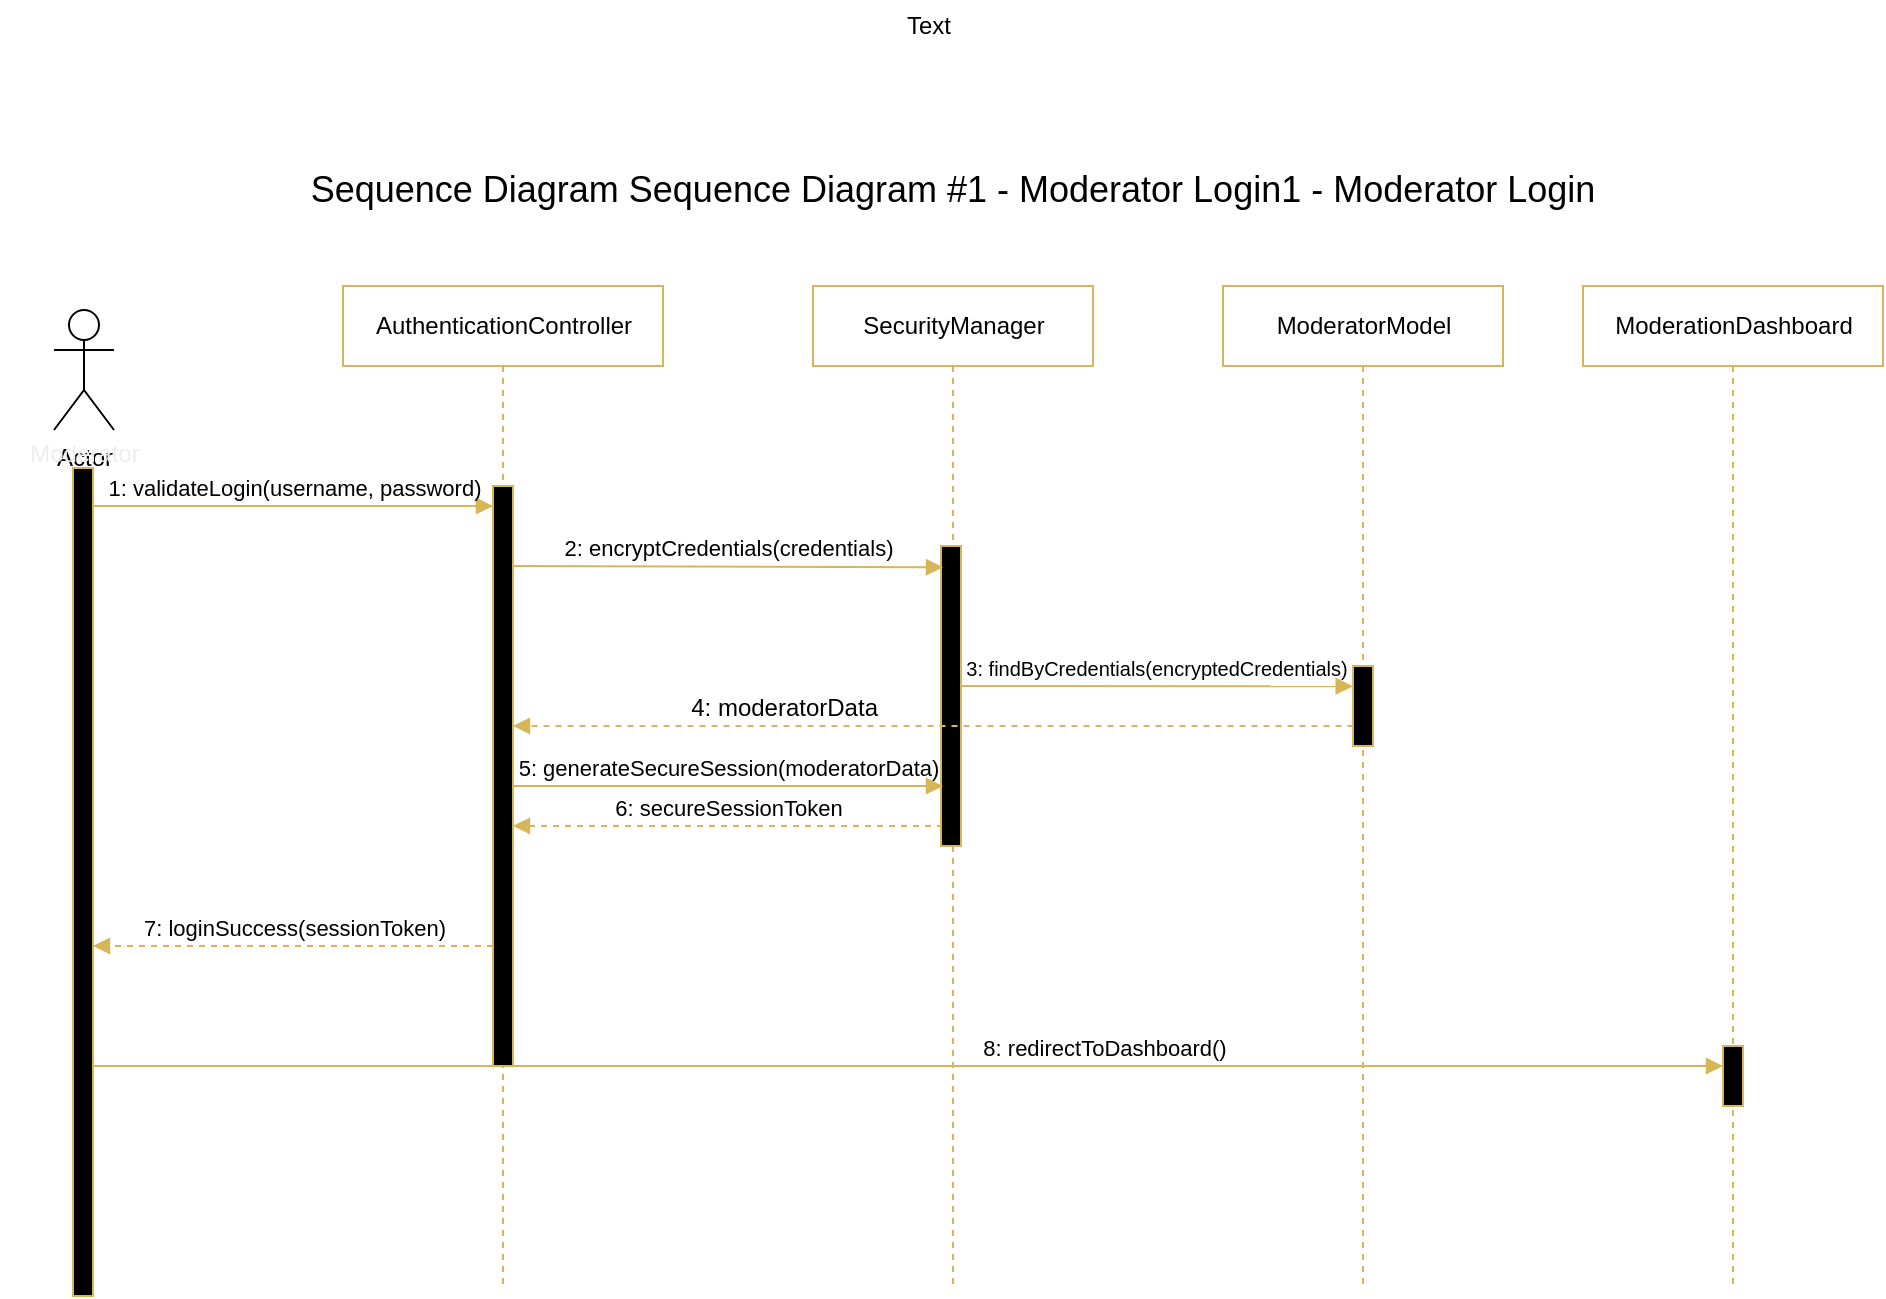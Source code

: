 <mxfile version="28.2.0">
  <diagram id="eAsi3E0WpAuNUDg0ExGG" name="Halaman-1">
    <mxGraphModel dx="1348" dy="788" grid="0" gridSize="10" guides="1" tooltips="1" connect="1" arrows="1" fold="1" page="1" pageScale="1" pageWidth="1169" pageHeight="827" background="light-dark(#FFFFFF,#FFFFFF)" math="0" shadow="0">
      <root>
        <mxCell id="0" />
        <mxCell id="1" parent="0" />
        <mxCell id="msg6" value="&lt;font style=&quot;color: light-dark(rgb(0, 0, 0), rgb(0, 0, 0));&quot;&gt;6: secureSessionToken&lt;/font&gt;" style="html=1;verticalAlign=bottom;endArrow=block;dashed=1;fontSize=11;fontColor=light-dark(#FFFFFF,#FFFFFF);strokeColor=light-dark(#D6B656,#000000);strokeWidth=1;exitX=0.1;exitY=0.933;exitDx=0;exitDy=0;exitPerimeter=0;labelBackgroundColor=none;" parent="1" source="act3" edge="1">
          <mxGeometry width="80" relative="1" as="geometry">
            <mxPoint x="602.5" y="434" as="sourcePoint" />
            <mxPoint x="397.5" y="434" as="targetPoint" />
          </mxGeometry>
        </mxCell>
        <mxCell id="authController" value="&lt;font style=&quot;color: light-dark(rgb(0, 0, 0), rgb(0, 0, 0));&quot;&gt;AuthenticationController&lt;/font&gt;" style="shape=umlLifeline;perimeter=lifelinePerimeter;whiteSpace=wrap;html=1;container=1;collapsible=0;recursiveResize=0;outlineConnect=0;fontSize=12;fillColor=none;strokeColor=light-dark(#D6B656,#000000);" parent="1" vertex="1">
          <mxGeometry x="312.5" y="164" width="160" height="500" as="geometry" />
        </mxCell>
        <mxCell id="securityManager" value="&lt;font style=&quot;color: light-dark(rgb(0, 0, 0), rgb(0, 0, 0));&quot;&gt;SecurityManager&lt;/font&gt;" style="shape=umlLifeline;perimeter=lifelinePerimeter;whiteSpace=wrap;html=1;container=1;collapsible=0;recursiveResize=0;outlineConnect=0;fontSize=12;fillColor=none;strokeColor=light-dark(#D6B656,#000000);" parent="1" vertex="1">
          <mxGeometry x="547.5" y="164" width="140" height="500" as="geometry" />
        </mxCell>
        <mxCell id="act3" value="" style="html=1;points=[];perimeter=orthogonalPerimeter;fontSize=11;fillColor=light-dark(#000000,#FFFFFF);strokeColor=light-dark(#D6B656,#000000);" parent="securityManager" vertex="1">
          <mxGeometry x="64" y="130" width="10" height="150" as="geometry" />
        </mxCell>
        <mxCell id="moderatorModel" value="&lt;font style=&quot;color: light-dark(rgb(0, 0, 0), rgb(0, 0, 0));&quot;&gt;ModeratorModel&lt;/font&gt;" style="shape=umlLifeline;perimeter=lifelinePerimeter;whiteSpace=wrap;html=1;container=1;collapsible=0;recursiveResize=0;outlineConnect=0;fontSize=12;fillColor=none;strokeColor=light-dark(#D6B656,#000000);" parent="1" vertex="1">
          <mxGeometry x="752.5" y="164" width="140" height="500" as="geometry" />
        </mxCell>
        <mxCell id="act4" value="" style="html=1;points=[];perimeter=orthogonalPerimeter;fontSize=11;fillColor=light-dark(#000000,#FFFFFF);strokeColor=light-dark(#D6B656,#000000);" parent="moderatorModel" vertex="1">
          <mxGeometry x="65" y="190" width="10" height="40" as="geometry" />
        </mxCell>
        <mxCell id="moderationDashboard" value="&lt;font style=&quot;color: light-dark(rgb(0, 0, 0), rgb(0, 0, 0));&quot;&gt;ModerationDashboard&lt;/font&gt;" style="shape=umlLifeline;perimeter=lifelinePerimeter;whiteSpace=wrap;html=1;container=1;collapsible=0;recursiveResize=0;outlineConnect=0;fontSize=12;fillColor=none;strokeColor=light-dark(#D6B656,#000000);" parent="1" vertex="1">
          <mxGeometry x="932.5" y="164" width="150" height="500" as="geometry" />
        </mxCell>
        <mxCell id="msg1" value="&lt;span&gt;&lt;font style=&quot;color: light-dark(rgb(0, 0, 0), rgb(0, 0, 0));&quot;&gt;1: validateLogin(username, password)&lt;/font&gt;&lt;/span&gt;" style="html=1;verticalAlign=bottom;endArrow=block;fontSize=11;fontColor=light-dark(#FFFFFF,#FFFFFF);strokeColor=light-dark(#D6B656,#000000);strokeWidth=1;labelBackgroundColor=none;" parent="1" edge="1">
          <mxGeometry width="80" relative="1" as="geometry">
            <mxPoint x="187.5" y="274" as="sourcePoint" />
            <mxPoint x="387.5" y="274" as="targetPoint" />
          </mxGeometry>
        </mxCell>
        <mxCell id="msg2" value="&lt;font style=&quot;color: light-dark(rgb(0, 0, 0), rgb(0, 0, 0));&quot;&gt;2: encryptCredentials(credentials)&lt;/font&gt;" style="html=1;verticalAlign=bottom;endArrow=block;fontSize=11;fontColor=light-dark(#6C8EBF, #ffffff);strokeColor=light-dark(#D6B656,#000000);strokeWidth=1;labelBackgroundColor=none;entryX=0.1;entryY=0.071;entryDx=0;entryDy=0;entryPerimeter=0;" parent="1" target="act3" edge="1">
          <mxGeometry width="80" relative="1" as="geometry">
            <mxPoint x="397.5" y="304" as="sourcePoint" />
            <mxPoint x="602.5" y="304" as="targetPoint" />
          </mxGeometry>
        </mxCell>
        <mxCell id="msg3" value="&lt;font style=&quot;color: light-dark(rgb(0, 0, 0), rgb(0, 0, 0));&quot;&gt;3: findByCredentials(encryptedCredentials)&lt;/font&gt;" style="html=1;verticalAlign=bottom;endArrow=block;fontSize=10;fontColor=light-dark(#FFFFFF,#FFFFFF);strokeColor=light-dark(#D6B656,#000000);strokeWidth=1;labelBackgroundColor=none;entryX=-0.013;entryY=0.253;entryDx=0;entryDy=0;entryPerimeter=0;exitX=1.045;exitY=0.467;exitDx=0;exitDy=0;exitPerimeter=0;" parent="1" source="act3" target="act4" edge="1">
          <mxGeometry width="80" relative="1" as="geometry">
            <mxPoint x="622.5" y="364" as="sourcePoint" />
            <mxPoint x="797.5" y="364" as="targetPoint" />
          </mxGeometry>
        </mxCell>
        <mxCell id="msg4" value="&lt;font style=&quot;color: light-dark(rgb(0, 0, 0), rgb(0, 0, 0));&quot;&gt;4: moderatorData&lt;/font&gt;" style="html=1;verticalAlign=bottom;endArrow=block;dashed=1;fontSize=12;fontColor=light-dark(#FFFFFF,#FFFFFF);strokeColor=light-dark(#D6B656,#000000);strokeWidth=1;align=right;labelBackgroundColor=none;exitX=0.025;exitY=0.751;exitDx=0;exitDy=0;exitPerimeter=0;" parent="1" source="act4" edge="1">
          <mxGeometry x="0.125" width="80" relative="1" as="geometry">
            <mxPoint x="797.5" y="384" as="sourcePoint" />
            <mxPoint x="397.5" y="384" as="targetPoint" />
            <mxPoint as="offset" />
          </mxGeometry>
        </mxCell>
        <mxCell id="msg5" value="&lt;font style=&quot;color: light-dark(rgb(0, 0, 0), rgb(0, 0, 0));&quot;&gt;5: generateSecureSession(moderatorData)&lt;/font&gt;" style="verticalAlign=bottom;endArrow=block;fontSize=11;fontColor=light-dark(#FFFFFF,#FFFFFF);strokeColor=light-dark(#D6B656,#000000);strokeWidth=1;labelBackgroundColor=none;html=1;convertToSvg=0;" parent="1" edge="1">
          <mxGeometry width="80" relative="1" as="geometry">
            <mxPoint x="397.5" y="414" as="sourcePoint" />
            <mxPoint x="612.5" y="414" as="targetPoint" />
          </mxGeometry>
        </mxCell>
        <mxCell id="msg7" value="&lt;font style=&quot;color: light-dark(rgb(0, 0, 0), rgb(0, 0, 0));&quot;&gt;7: loginSuccess(sessionToken)&lt;/font&gt;" style="html=1;verticalAlign=bottom;endArrow=block;dashed=1;fontSize=11;fontColor=light-dark(#FFFFFF,#FFFFFF);strokeColor=light-dark(#D6B656,#000000);strokeWidth=1;labelBackgroundColor=none;" parent="1" edge="1">
          <mxGeometry width="80" relative="1" as="geometry">
            <mxPoint x="387.5" y="494" as="sourcePoint" />
            <mxPoint x="187.5" y="494" as="targetPoint" />
          </mxGeometry>
        </mxCell>
        <mxCell id="msg8" value="&lt;font style=&quot;color: light-dark(rgb(0, 0, 0), rgb(0, 0, 0));&quot;&gt;8: redirectToDashboard()&lt;/font&gt;" style="html=1;verticalAlign=bottom;endArrow=block;fontSize=11;fontColor=light-dark(#FFFFFF,#FFFFFF);strokeColor=light-dark(#D6B656,#000000);strokeWidth=1;labelBackgroundColor=none;" parent="1" edge="1">
          <mxGeometry x="0.239" width="80" relative="1" as="geometry">
            <mxPoint x="187.5" y="554" as="sourcePoint" />
            <mxPoint x="1002.5" y="554" as="targetPoint" />
            <mxPoint as="offset" />
          </mxGeometry>
        </mxCell>
        <mxCell id="act1" value="" style="html=1;points=[];perimeter=orthogonalPerimeter;fontSize=11;fillColor=light-dark(#000000,#FFFFFF);strokeColor=light-dark(#D6B656,#000000);" parent="1" vertex="1">
          <mxGeometry x="177.5" y="255" width="10" height="414" as="geometry" />
        </mxCell>
        <mxCell id="act2" value="" style="html=1;points=[];perimeter=orthogonalPerimeter;fontSize=11;fillColor=light-dark(#000000,#FFFFFF);strokeColor=light-dark(#D6B656,#000000);" parent="1" vertex="1">
          <mxGeometry x="387.5" y="264" width="10" height="290" as="geometry" />
        </mxCell>
        <mxCell id="act5" value="" style="html=1;points=[];perimeter=orthogonalPerimeter;fontSize=11;fillColor=light-dark(#000000,#FFFFFF);strokeColor=light-dark(#D6B656,#000000);" parent="1" vertex="1">
          <mxGeometry x="1002.5" y="544" width="10" height="30" as="geometry" />
        </mxCell>
        <mxCell id="5cRmWee0ZqfdFuxPs_uj-4" value="Text" style="text;html=1;align=center;verticalAlign=middle;resizable=0;points=[];autosize=1;strokeColor=none;fillColor=none;" parent="1" vertex="1">
          <mxGeometry x="585" y="21" width="40" height="26" as="geometry" />
        </mxCell>
        <mxCell id="5cRmWee0ZqfdFuxPs_uj-5" value="Sequence Diagram Sequence Diagram #1 - Moderator Login1 - Moderator Login" style="text;align=center;verticalAlign=middle;resizable=0;points=[];autosize=1;strokeColor=none;fillColor=none;imageAspect=1;fontSize=18;fontColor=light-dark(#000000,#000000);" parent="1" vertex="1">
          <mxGeometry x="287.5" y="97" width="660" height="34" as="geometry" />
        </mxCell>
        <mxCell id="E6tI08Dr9pSPpadBtr7k-2" value="Actor" style="shape=umlActor;verticalLabelPosition=bottom;verticalAlign=top;html=1;outlineConnect=0;strokeColor=light-dark(#000000,#000000);fillColor=light-dark(#FFFFFF,#7EA6E0);" vertex="1" parent="1">
          <mxGeometry x="168" y="176" width="30" height="60" as="geometry" />
        </mxCell>
        <mxCell id="E6tI08Dr9pSPpadBtr7k-4" value="&lt;span style=&quot;color: rgb(237, 237, 237); font-family: Helvetica; font-size: 12px; font-style: normal; font-variant-ligatures: normal; font-variant-caps: normal; font-weight: 400; letter-spacing: normal; orphans: 2; text-indent: 0px; text-transform: none; widows: 2; word-spacing: 0px; -webkit-text-stroke-width: 0px; white-space: normal; text-decoration-thickness: initial; text-decoration-style: initial; text-decoration-color: initial; float: none; display: inline !important;&quot;&gt;Moderator&lt;/span&gt;" style="text;whiteSpace=wrap;html=1;labelBackgroundColor=none;verticalAlign=middle;align=center;" vertex="1" parent="1">
          <mxGeometry x="141.5" y="241" width="83" height="14" as="geometry" />
        </mxCell>
      </root>
    </mxGraphModel>
  </diagram>
</mxfile>
